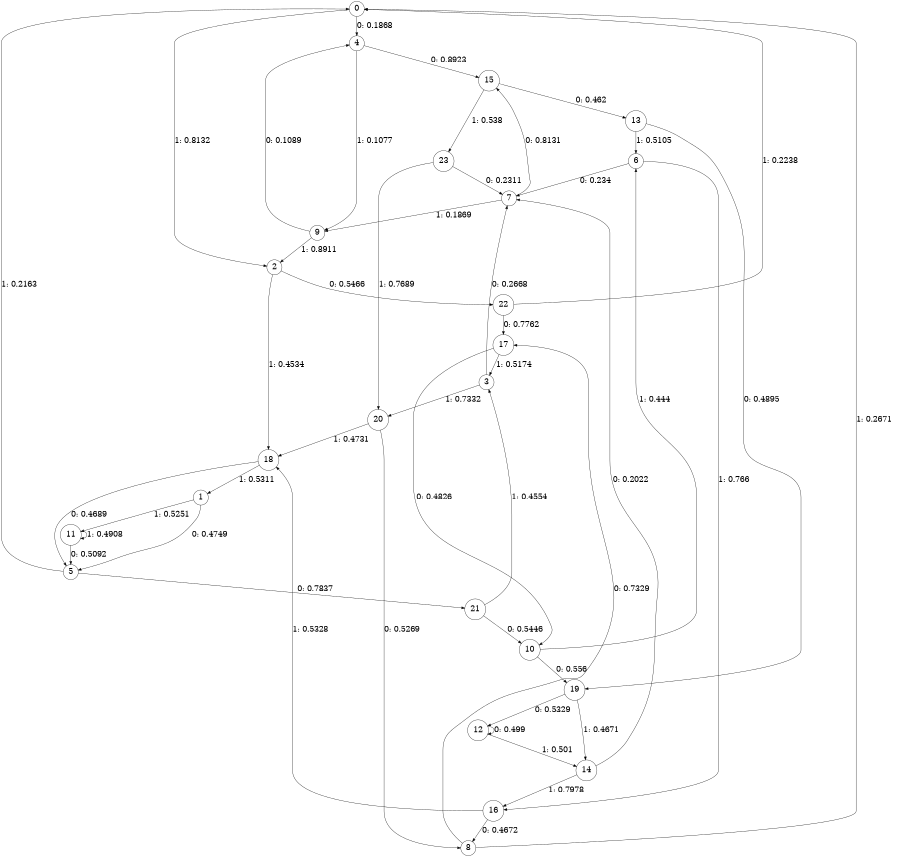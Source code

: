 digraph "ch17concat_phase3_L5" {
size = "6,8.5";
ratio = "fill";
node [shape = circle];
node [fontsize = 24];
edge [fontsize = 24];
0 -> 4 [label = "0: 0.1868   "];
0 -> 2 [label = "1: 0.8132   "];
1 -> 5 [label = "0: 0.4749   "];
1 -> 11 [label = "1: 0.5251   "];
2 -> 22 [label = "0: 0.5466   "];
2 -> 18 [label = "1: 0.4534   "];
3 -> 7 [label = "0: 0.2668   "];
3 -> 20 [label = "1: 0.7332   "];
4 -> 15 [label = "0: 0.8923   "];
4 -> 9 [label = "1: 0.1077   "];
5 -> 21 [label = "0: 0.7837   "];
5 -> 0 [label = "1: 0.2163   "];
6 -> 7 [label = "0: 0.234    "];
6 -> 16 [label = "1: 0.766    "];
7 -> 15 [label = "0: 0.8131   "];
7 -> 9 [label = "1: 0.1869   "];
8 -> 17 [label = "0: 0.7329   "];
8 -> 0 [label = "1: 0.2671   "];
9 -> 4 [label = "0: 0.1089   "];
9 -> 2 [label = "1: 0.8911   "];
10 -> 19 [label = "0: 0.556    "];
10 -> 6 [label = "1: 0.444    "];
11 -> 5 [label = "0: 0.5092   "];
11 -> 11 [label = "1: 0.4908   "];
12 -> 12 [label = "0: 0.499    "];
12 -> 14 [label = "1: 0.501    "];
13 -> 19 [label = "0: 0.4895   "];
13 -> 6 [label = "1: 0.5105   "];
14 -> 7 [label = "0: 0.2022   "];
14 -> 16 [label = "1: 0.7978   "];
15 -> 13 [label = "0: 0.462    "];
15 -> 23 [label = "1: 0.538    "];
16 -> 8 [label = "0: 0.4672   "];
16 -> 18 [label = "1: 0.5328   "];
17 -> 10 [label = "0: 0.4826   "];
17 -> 3 [label = "1: 0.5174   "];
18 -> 5 [label = "0: 0.4689   "];
18 -> 1 [label = "1: 0.5311   "];
19 -> 12 [label = "0: 0.5329   "];
19 -> 14 [label = "1: 0.4671   "];
20 -> 8 [label = "0: 0.5269   "];
20 -> 18 [label = "1: 0.4731   "];
21 -> 10 [label = "0: 0.5446   "];
21 -> 3 [label = "1: 0.4554   "];
22 -> 17 [label = "0: 0.7762   "];
22 -> 0 [label = "1: 0.2238   "];
23 -> 7 [label = "0: 0.2311   "];
23 -> 20 [label = "1: 0.7689   "];
}